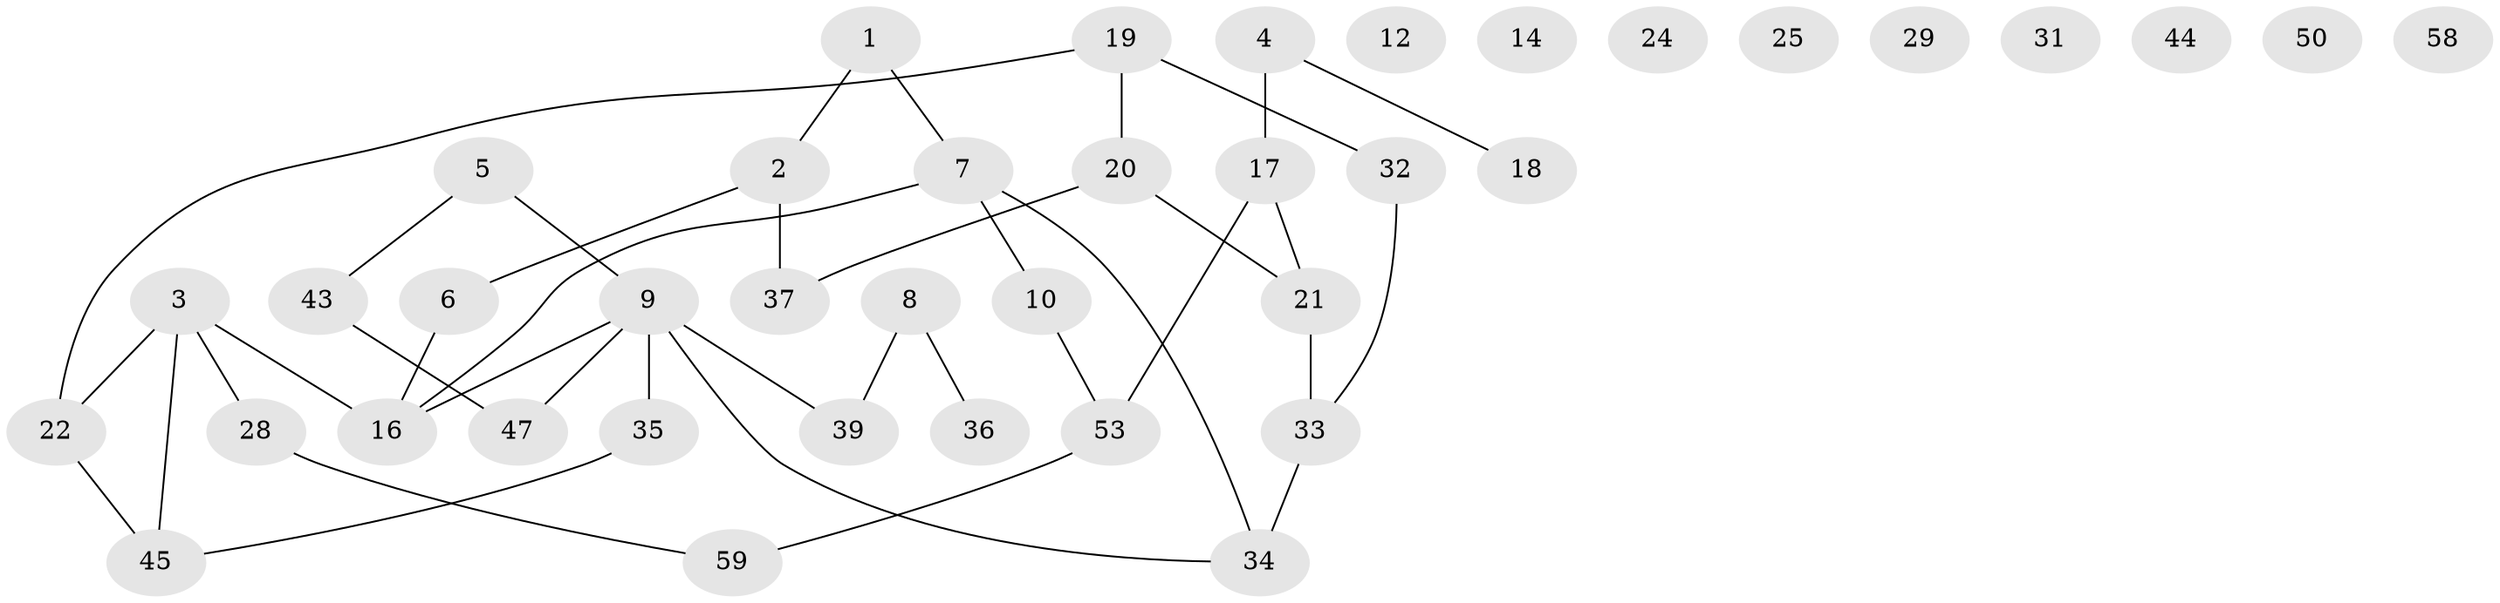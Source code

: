 // Generated by graph-tools (version 1.1) at 2025/23/03/03/25 07:23:26]
// undirected, 39 vertices, 39 edges
graph export_dot {
graph [start="1"]
  node [color=gray90,style=filled];
  1 [super="+61"];
  2 [super="+11"];
  3 [super="+38"];
  4 [super="+51"];
  5 [super="+57"];
  6 [super="+40"];
  7 [super="+27"];
  8 [super="+15"];
  9 [super="+23"];
  10 [super="+41"];
  12 [super="+13"];
  14;
  16 [super="+48"];
  17 [super="+30"];
  18;
  19 [super="+54"];
  20 [super="+26"];
  21 [super="+52"];
  22;
  24;
  25;
  28 [super="+42"];
  29;
  31;
  32 [super="+46"];
  33 [super="+49"];
  34;
  35;
  36;
  37;
  39;
  43 [super="+60"];
  44;
  45 [super="+56"];
  47;
  50;
  53 [super="+55"];
  58;
  59;
  1 -- 2;
  1 -- 7;
  2 -- 37;
  2 -- 6;
  3 -- 45;
  3 -- 22;
  3 -- 28;
  3 -- 16;
  4 -- 18;
  4 -- 17 [weight=2];
  5 -- 9;
  5 -- 43;
  6 -- 16;
  7 -- 34;
  7 -- 10;
  7 -- 16;
  8 -- 36;
  8 -- 39;
  9 -- 34;
  9 -- 35;
  9 -- 39;
  9 -- 47;
  9 -- 16;
  10 -- 53;
  17 -- 53;
  17 -- 21;
  19 -- 20;
  19 -- 22;
  19 -- 32;
  20 -- 37;
  20 -- 21;
  21 -- 33;
  22 -- 45;
  28 -- 59;
  32 -- 33;
  33 -- 34 [weight=2];
  35 -- 45;
  43 -- 47;
  53 -- 59;
}
